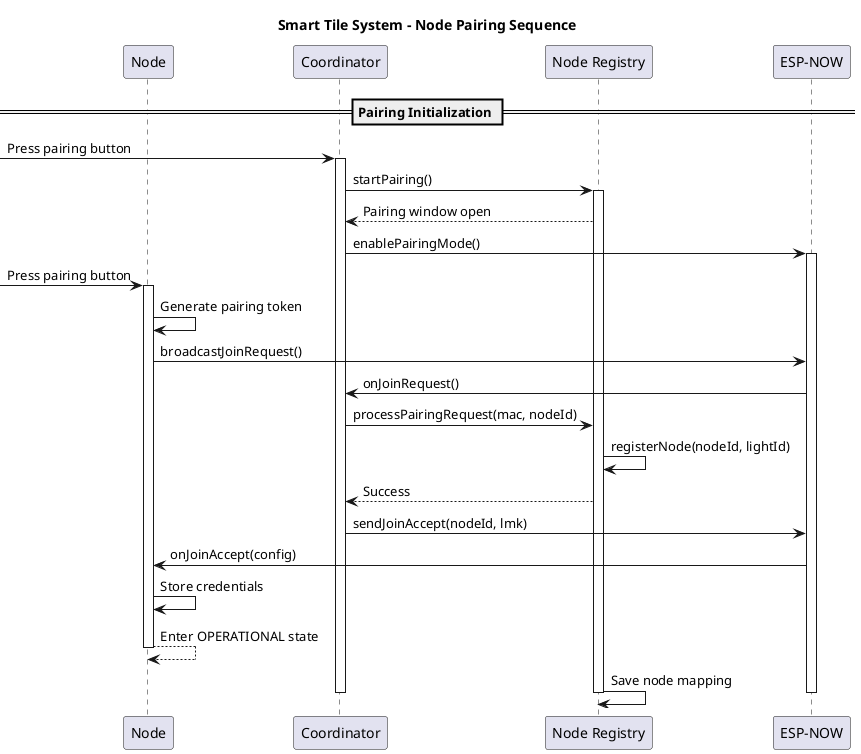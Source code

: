 @startuml Pairing Sequence
title Smart Tile System - Node Pairing Sequence

participant "Node" as node
participant "Coordinator" as coord
participant "Node Registry" as registry
participant "ESP-NOW" as espnow

== Pairing Initialization ==
[-> coord: Press pairing button
activate coord
coord -> registry: startPairing()
activate registry
registry --> coord: Pairing window open
coord -> espnow: enablePairingMode()
activate espnow

[-> node: Press pairing button
activate node
node -> node: Generate pairing token
node -> espnow: broadcastJoinRequest()

espnow -> coord: onJoinRequest()
coord -> registry: processPairingRequest(mac, nodeId)
registry -> registry: registerNode(nodeId, lightId)
registry --> coord: Success
coord -> espnow: sendJoinAccept(nodeId, lmk)
espnow -> node: onJoinAccept(config)

node -> node: Store credentials
node --> node: Enter OPERATIONAL state
deactivate node

registry -> registry: Save node mapping
deactivate registry
deactivate espnow
deactivate coord

@enduml
